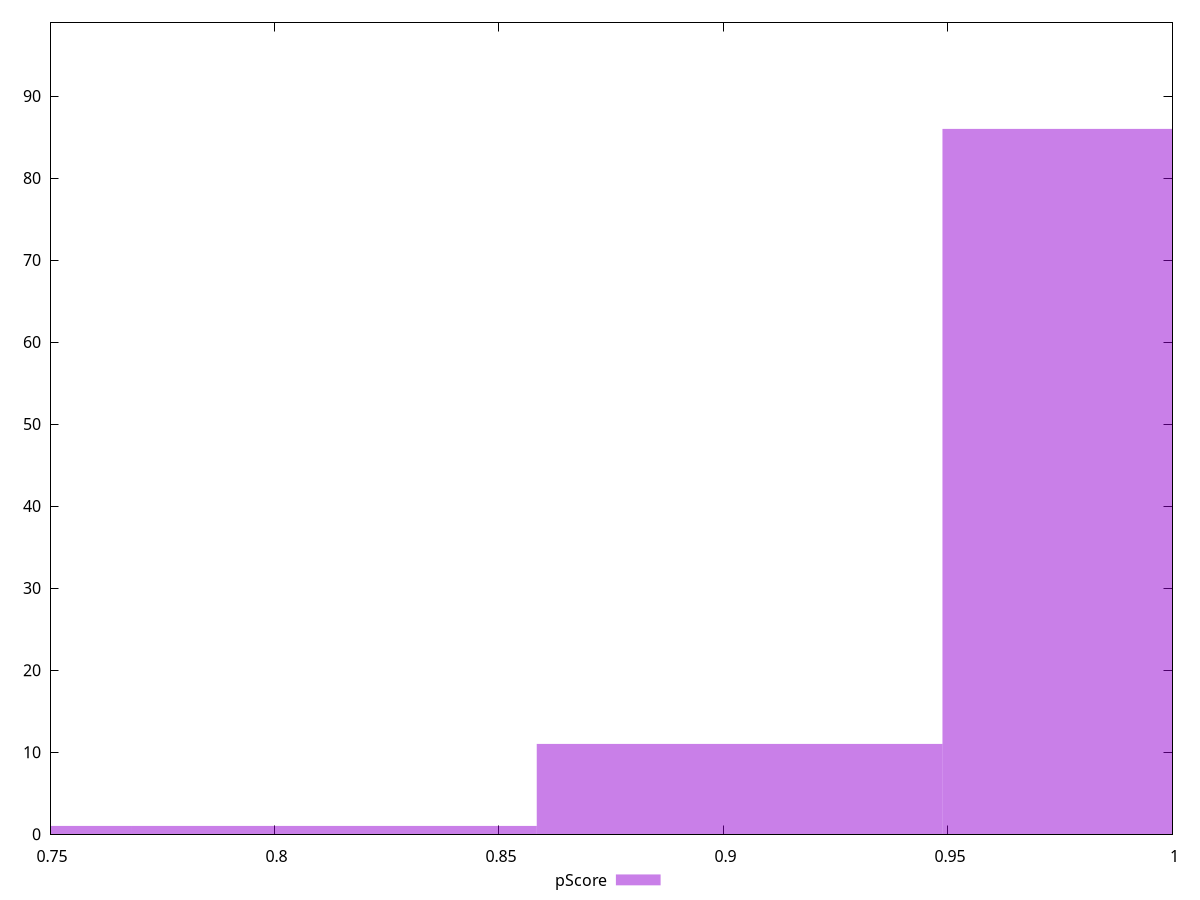 reset

$pScore <<EOF
0.9035865118055287 11
0.9939451629860816 86
0.8132278606249759 1
0.722869209444423 1
EOF

set key outside below
set boxwidth 0.09035865118055288
set xrange [0.75:1]
set yrange [0:99]
set trange [0:99]
set style fill transparent solid 0.5 noborder
set terminal svg size 640, 490 enhanced background rgb 'white'
set output "reports/report_00027_2021-02-24T12-40-31.850Z/unminified-javascript/samples/card/pScore/histogram.svg"

plot $pScore title "pScore" with boxes

reset
